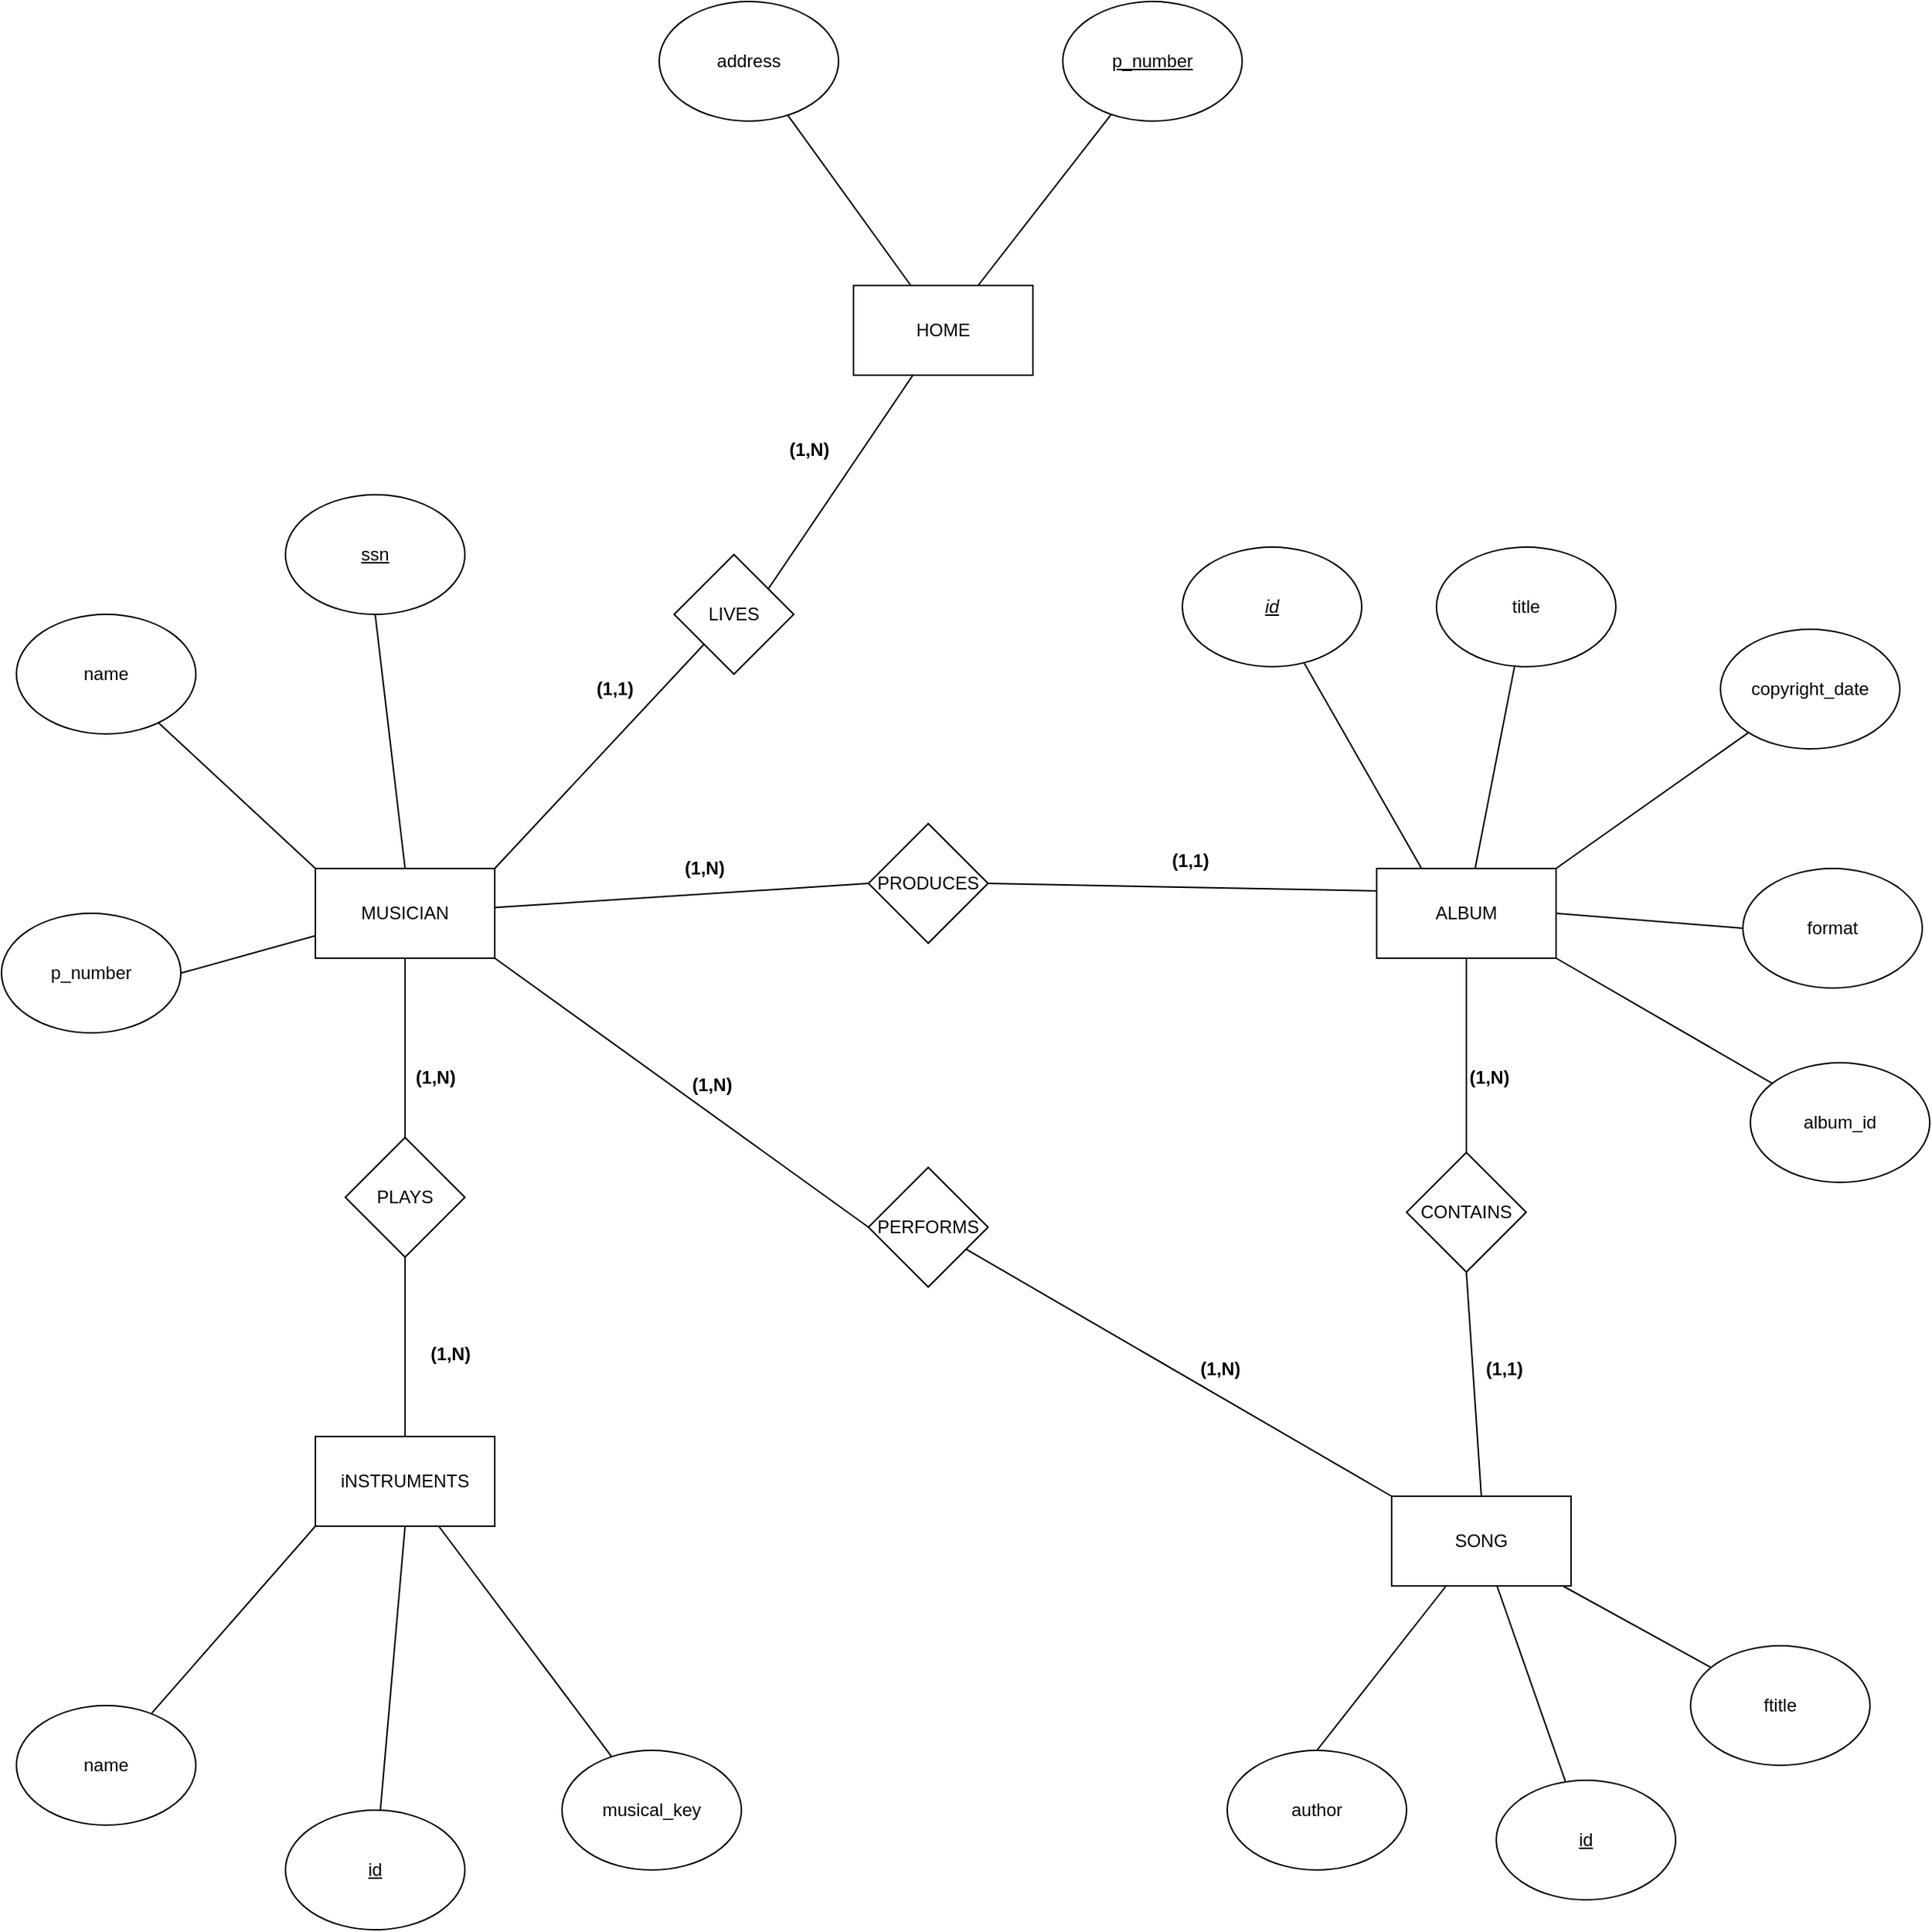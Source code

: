 <mxfile version="20.3.6" type="github">
  <diagram id="R2lEEEUBdFMjLlhIrx00" name="Page-1">
    <mxGraphModel dx="1418" dy="3487" grid="1" gridSize="10" guides="1" tooltips="1" connect="1" arrows="1" fold="1" page="1" pageScale="1" pageWidth="850" pageHeight="1100" math="0" shadow="0" extFonts="Permanent Marker^https://fonts.googleapis.com/css?family=Permanent+Marker">
      <root>
        <mxCell id="0" />
        <mxCell id="1" parent="0" />
        <mxCell id="kwqhG4PS2v1R5lWYLXFU-1" value="MUSICIAN" style="rounded=0;whiteSpace=wrap;html=1;" vertex="1" parent="1">
          <mxGeometry x="260" y="-840" width="120" height="60" as="geometry" />
        </mxCell>
        <mxCell id="kwqhG4PS2v1R5lWYLXFU-4" value="name" style="ellipse;whiteSpace=wrap;html=1;" vertex="1" parent="1">
          <mxGeometry x="60" y="-1010" width="120" height="80" as="geometry" />
        </mxCell>
        <mxCell id="kwqhG4PS2v1R5lWYLXFU-5" value="&lt;u&gt;ssn&lt;/u&gt;" style="ellipse;whiteSpace=wrap;html=1;" vertex="1" parent="1">
          <mxGeometry x="240" y="-1090" width="120" height="80" as="geometry" />
        </mxCell>
        <mxCell id="kwqhG4PS2v1R5lWYLXFU-7" value="PLAYS" style="rhombus;whiteSpace=wrap;html=1;" vertex="1" parent="1">
          <mxGeometry x="280" y="-660" width="80" height="80" as="geometry" />
        </mxCell>
        <mxCell id="kwqhG4PS2v1R5lWYLXFU-8" value="iNSTRUMENTS" style="rounded=0;whiteSpace=wrap;html=1;" vertex="1" parent="1">
          <mxGeometry x="260" y="-460" width="120" height="60" as="geometry" />
        </mxCell>
        <mxCell id="kwqhG4PS2v1R5lWYLXFU-11" value="musical_key" style="ellipse;whiteSpace=wrap;html=1;" vertex="1" parent="1">
          <mxGeometry x="425" y="-250" width="120" height="80" as="geometry" />
        </mxCell>
        <mxCell id="kwqhG4PS2v1R5lWYLXFU-12" value="&lt;u&gt;id&lt;/u&gt;" style="ellipse;whiteSpace=wrap;html=1;" vertex="1" parent="1">
          <mxGeometry x="240" y="-210" width="120" height="80" as="geometry" />
        </mxCell>
        <mxCell id="kwqhG4PS2v1R5lWYLXFU-13" value="name" style="ellipse;whiteSpace=wrap;html=1;" vertex="1" parent="1">
          <mxGeometry x="60" y="-280" width="120" height="80" as="geometry" />
        </mxCell>
        <mxCell id="kwqhG4PS2v1R5lWYLXFU-14" value="p_number" style="ellipse;whiteSpace=wrap;html=1;" vertex="1" parent="1">
          <mxGeometry x="50" y="-810" width="120" height="80" as="geometry" />
        </mxCell>
        <mxCell id="kwqhG4PS2v1R5lWYLXFU-15" value="LIVES" style="rhombus;whiteSpace=wrap;html=1;" vertex="1" parent="1">
          <mxGeometry x="500" y="-1050" width="80" height="80" as="geometry" />
        </mxCell>
        <mxCell id="kwqhG4PS2v1R5lWYLXFU-16" value="HOME" style="rounded=0;whiteSpace=wrap;html=1;" vertex="1" parent="1">
          <mxGeometry x="620" y="-1230" width="120" height="60" as="geometry" />
        </mxCell>
        <mxCell id="kwqhG4PS2v1R5lWYLXFU-17" value="&lt;u&gt;p_number&lt;/u&gt;" style="ellipse;whiteSpace=wrap;html=1;" vertex="1" parent="1">
          <mxGeometry x="760" y="-1420" width="120" height="80" as="geometry" />
        </mxCell>
        <mxCell id="kwqhG4PS2v1R5lWYLXFU-18" value="address" style="ellipse;whiteSpace=wrap;html=1;" vertex="1" parent="1">
          <mxGeometry x="490" y="-1420" width="120" height="80" as="geometry" />
        </mxCell>
        <mxCell id="kwqhG4PS2v1R5lWYLXFU-19" value="" style="endArrow=none;html=1;rounded=0;exitX=1;exitY=0.5;exitDx=0;exitDy=0;entryX=0;entryY=0.75;entryDx=0;entryDy=0;" edge="1" parent="1" source="kwqhG4PS2v1R5lWYLXFU-14" target="kwqhG4PS2v1R5lWYLXFU-1">
          <mxGeometry width="50" height="50" relative="1" as="geometry">
            <mxPoint x="380" y="-710" as="sourcePoint" />
            <mxPoint x="430" y="-760" as="targetPoint" />
          </mxGeometry>
        </mxCell>
        <mxCell id="kwqhG4PS2v1R5lWYLXFU-20" value="" style="endArrow=none;html=1;rounded=0;exitX=0;exitY=0;exitDx=0;exitDy=0;" edge="1" parent="1" source="kwqhG4PS2v1R5lWYLXFU-1" target="kwqhG4PS2v1R5lWYLXFU-4">
          <mxGeometry width="50" height="50" relative="1" as="geometry">
            <mxPoint x="210" y="-850" as="sourcePoint" />
            <mxPoint x="180" y="-960" as="targetPoint" />
          </mxGeometry>
        </mxCell>
        <mxCell id="kwqhG4PS2v1R5lWYLXFU-21" value="" style="endArrow=none;html=1;rounded=0;entryX=0.5;entryY=1;entryDx=0;entryDy=0;exitX=0.5;exitY=0;exitDx=0;exitDy=0;" edge="1" parent="1" source="kwqhG4PS2v1R5lWYLXFU-1" target="kwqhG4PS2v1R5lWYLXFU-5">
          <mxGeometry width="50" height="50" relative="1" as="geometry">
            <mxPoint x="400" y="-690" as="sourcePoint" />
            <mxPoint x="450" y="-740" as="targetPoint" />
          </mxGeometry>
        </mxCell>
        <mxCell id="kwqhG4PS2v1R5lWYLXFU-22" value="" style="endArrow=none;html=1;rounded=0;entryX=1;entryY=0;entryDx=0;entryDy=0;exitX=0;exitY=1;exitDx=0;exitDy=0;" edge="1" parent="1" source="kwqhG4PS2v1R5lWYLXFU-15" target="kwqhG4PS2v1R5lWYLXFU-1">
          <mxGeometry width="50" height="50" relative="1" as="geometry">
            <mxPoint x="410" y="-680" as="sourcePoint" />
            <mxPoint x="460" y="-730" as="targetPoint" />
          </mxGeometry>
        </mxCell>
        <mxCell id="kwqhG4PS2v1R5lWYLXFU-23" value="" style="endArrow=none;html=1;rounded=0;exitX=0.79;exitY=0.283;exitDx=0;exitDy=0;exitPerimeter=0;" edge="1" parent="1" source="kwqhG4PS2v1R5lWYLXFU-15" target="kwqhG4PS2v1R5lWYLXFU-16">
          <mxGeometry width="50" height="50" relative="1" as="geometry">
            <mxPoint x="420" y="-670" as="sourcePoint" />
            <mxPoint x="470" y="-720" as="targetPoint" />
          </mxGeometry>
        </mxCell>
        <mxCell id="kwqhG4PS2v1R5lWYLXFU-24" value="" style="endArrow=none;html=1;rounded=0;entryX=0.5;entryY=1;entryDx=0;entryDy=0;" edge="1" parent="1" source="kwqhG4PS2v1R5lWYLXFU-7" target="kwqhG4PS2v1R5lWYLXFU-1">
          <mxGeometry width="50" height="50" relative="1" as="geometry">
            <mxPoint x="430" y="-660" as="sourcePoint" />
            <mxPoint x="480" y="-710" as="targetPoint" />
          </mxGeometry>
        </mxCell>
        <mxCell id="kwqhG4PS2v1R5lWYLXFU-25" value="" style="endArrow=none;html=1;rounded=0;entryX=0.5;entryY=1;entryDx=0;entryDy=0;exitX=0.5;exitY=0;exitDx=0;exitDy=0;" edge="1" parent="1" source="kwqhG4PS2v1R5lWYLXFU-8" target="kwqhG4PS2v1R5lWYLXFU-7">
          <mxGeometry width="50" height="50" relative="1" as="geometry">
            <mxPoint x="440" y="-650" as="sourcePoint" />
            <mxPoint x="490" y="-700" as="targetPoint" />
          </mxGeometry>
        </mxCell>
        <mxCell id="kwqhG4PS2v1R5lWYLXFU-26" value="" style="endArrow=none;html=1;rounded=0;entryX=0;entryY=1;entryDx=0;entryDy=0;" edge="1" parent="1" source="kwqhG4PS2v1R5lWYLXFU-13" target="kwqhG4PS2v1R5lWYLXFU-8">
          <mxGeometry width="50" height="50" relative="1" as="geometry">
            <mxPoint x="450" y="-640" as="sourcePoint" />
            <mxPoint x="500" y="-690" as="targetPoint" />
          </mxGeometry>
        </mxCell>
        <mxCell id="kwqhG4PS2v1R5lWYLXFU-27" value="" style="endArrow=none;html=1;rounded=0;exitX=0.5;exitY=1;exitDx=0;exitDy=0;" edge="1" parent="1" source="kwqhG4PS2v1R5lWYLXFU-8" target="kwqhG4PS2v1R5lWYLXFU-12">
          <mxGeometry width="50" height="50" relative="1" as="geometry">
            <mxPoint x="460" y="-630" as="sourcePoint" />
            <mxPoint x="510" y="-680" as="targetPoint" />
          </mxGeometry>
        </mxCell>
        <mxCell id="kwqhG4PS2v1R5lWYLXFU-28" value="" style="endArrow=none;html=1;rounded=0;" edge="1" parent="1" source="kwqhG4PS2v1R5lWYLXFU-8" target="kwqhG4PS2v1R5lWYLXFU-11">
          <mxGeometry width="50" height="50" relative="1" as="geometry">
            <mxPoint x="470" y="-620" as="sourcePoint" />
            <mxPoint x="520" y="-670" as="targetPoint" />
          </mxGeometry>
        </mxCell>
        <mxCell id="kwqhG4PS2v1R5lWYLXFU-29" value="" style="endArrow=none;html=1;rounded=0;" edge="1" parent="1" source="kwqhG4PS2v1R5lWYLXFU-16" target="kwqhG4PS2v1R5lWYLXFU-18">
          <mxGeometry width="50" height="50" relative="1" as="geometry">
            <mxPoint x="480" y="-610" as="sourcePoint" />
            <mxPoint x="530" y="-660" as="targetPoint" />
          </mxGeometry>
        </mxCell>
        <mxCell id="kwqhG4PS2v1R5lWYLXFU-30" value="" style="endArrow=none;html=1;rounded=0;" edge="1" parent="1" source="kwqhG4PS2v1R5lWYLXFU-16" target="kwqhG4PS2v1R5lWYLXFU-17">
          <mxGeometry width="50" height="50" relative="1" as="geometry">
            <mxPoint x="490" y="-600" as="sourcePoint" />
            <mxPoint x="540" y="-650" as="targetPoint" />
          </mxGeometry>
        </mxCell>
        <mxCell id="kwqhG4PS2v1R5lWYLXFU-33" value="&lt;b&gt;(1,1)&lt;/b&gt;" style="text;html=1;align=center;verticalAlign=middle;resizable=0;points=[];autosize=1;strokeColor=none;fillColor=none;" vertex="1" parent="1">
          <mxGeometry x="435" y="-975" width="50" height="30" as="geometry" />
        </mxCell>
        <mxCell id="kwqhG4PS2v1R5lWYLXFU-34" value="&lt;b&gt;(1,N)&lt;/b&gt;" style="text;html=1;align=center;verticalAlign=middle;resizable=0;points=[];autosize=1;strokeColor=none;fillColor=none;" vertex="1" parent="1">
          <mxGeometry x="565" y="-1135" width="50" height="30" as="geometry" />
        </mxCell>
        <mxCell id="kwqhG4PS2v1R5lWYLXFU-35" value="&lt;b&gt;(1,N)&lt;/b&gt;" style="text;html=1;align=center;verticalAlign=middle;resizable=0;points=[];autosize=1;strokeColor=none;fillColor=none;" vertex="1" parent="1">
          <mxGeometry x="315" y="-715" width="50" height="30" as="geometry" />
        </mxCell>
        <mxCell id="kwqhG4PS2v1R5lWYLXFU-36" value="&lt;b&gt;(1,N)&lt;/b&gt;" style="text;html=1;align=center;verticalAlign=middle;resizable=0;points=[];autosize=1;strokeColor=none;fillColor=none;" vertex="1" parent="1">
          <mxGeometry x="325" y="-530" width="50" height="30" as="geometry" />
        </mxCell>
        <mxCell id="kwqhG4PS2v1R5lWYLXFU-37" value="SONG" style="rounded=0;whiteSpace=wrap;html=1;" vertex="1" parent="1">
          <mxGeometry x="980" y="-420" width="120" height="60" as="geometry" />
        </mxCell>
        <mxCell id="kwqhG4PS2v1R5lWYLXFU-38" value="ALBUM" style="rounded=0;whiteSpace=wrap;html=1;" vertex="1" parent="1">
          <mxGeometry x="970" y="-840" width="120" height="60" as="geometry" />
        </mxCell>
        <mxCell id="kwqhG4PS2v1R5lWYLXFU-39" value="album_id" style="ellipse;whiteSpace=wrap;html=1;" vertex="1" parent="1">
          <mxGeometry x="1220" y="-710" width="120" height="80" as="geometry" />
        </mxCell>
        <mxCell id="kwqhG4PS2v1R5lWYLXFU-40" value="format" style="ellipse;whiteSpace=wrap;html=1;" vertex="1" parent="1">
          <mxGeometry x="1215" y="-840" width="120" height="80" as="geometry" />
        </mxCell>
        <mxCell id="kwqhG4PS2v1R5lWYLXFU-41" value="copyright_date" style="ellipse;whiteSpace=wrap;html=1;" vertex="1" parent="1">
          <mxGeometry x="1200" y="-1000" width="120" height="80" as="geometry" />
        </mxCell>
        <mxCell id="kwqhG4PS2v1R5lWYLXFU-42" value="title" style="ellipse;whiteSpace=wrap;html=1;" vertex="1" parent="1">
          <mxGeometry x="1010" y="-1055" width="120" height="80" as="geometry" />
        </mxCell>
        <mxCell id="kwqhG4PS2v1R5lWYLXFU-43" value="&lt;u&gt;&lt;i&gt;id&lt;/i&gt;&lt;/u&gt;" style="ellipse;whiteSpace=wrap;html=1;" vertex="1" parent="1">
          <mxGeometry x="840" y="-1055" width="120" height="80" as="geometry" />
        </mxCell>
        <mxCell id="kwqhG4PS2v1R5lWYLXFU-44" value="ftitle" style="ellipse;whiteSpace=wrap;html=1;" vertex="1" parent="1">
          <mxGeometry x="1180" y="-320" width="120" height="80" as="geometry" />
        </mxCell>
        <mxCell id="kwqhG4PS2v1R5lWYLXFU-45" value="author" style="ellipse;whiteSpace=wrap;html=1;" vertex="1" parent="1">
          <mxGeometry x="870" y="-250" width="120" height="80" as="geometry" />
        </mxCell>
        <mxCell id="kwqhG4PS2v1R5lWYLXFU-46" value="CONTAINS" style="rhombus;whiteSpace=wrap;html=1;" vertex="1" parent="1">
          <mxGeometry x="990" y="-650" width="80" height="80" as="geometry" />
        </mxCell>
        <mxCell id="kwqhG4PS2v1R5lWYLXFU-47" value="" style="endArrow=none;html=1;rounded=0;exitX=0.25;exitY=0;exitDx=0;exitDy=0;" edge="1" parent="1" source="kwqhG4PS2v1R5lWYLXFU-38" target="kwqhG4PS2v1R5lWYLXFU-43">
          <mxGeometry width="50" height="50" relative="1" as="geometry">
            <mxPoint x="790" y="-610" as="sourcePoint" />
            <mxPoint x="840" y="-660" as="targetPoint" />
          </mxGeometry>
        </mxCell>
        <mxCell id="kwqhG4PS2v1R5lWYLXFU-48" value="" style="endArrow=none;html=1;rounded=0;" edge="1" parent="1" source="kwqhG4PS2v1R5lWYLXFU-38" target="kwqhG4PS2v1R5lWYLXFU-42">
          <mxGeometry width="50" height="50" relative="1" as="geometry">
            <mxPoint x="800" y="-600" as="sourcePoint" />
            <mxPoint x="850" y="-650" as="targetPoint" />
          </mxGeometry>
        </mxCell>
        <mxCell id="kwqhG4PS2v1R5lWYLXFU-49" value="" style="endArrow=none;html=1;rounded=0;exitX=1;exitY=0;exitDx=0;exitDy=0;" edge="1" parent="1" source="kwqhG4PS2v1R5lWYLXFU-38" target="kwqhG4PS2v1R5lWYLXFU-41">
          <mxGeometry width="50" height="50" relative="1" as="geometry">
            <mxPoint x="810" y="-590" as="sourcePoint" />
            <mxPoint x="860" y="-640" as="targetPoint" />
          </mxGeometry>
        </mxCell>
        <mxCell id="kwqhG4PS2v1R5lWYLXFU-50" value="" style="endArrow=none;html=1;rounded=0;entryX=0;entryY=0.5;entryDx=0;entryDy=0;exitX=1;exitY=0.5;exitDx=0;exitDy=0;" edge="1" parent="1" source="kwqhG4PS2v1R5lWYLXFU-38" target="kwqhG4PS2v1R5lWYLXFU-40">
          <mxGeometry width="50" height="50" relative="1" as="geometry">
            <mxPoint x="820" y="-580" as="sourcePoint" />
            <mxPoint x="870" y="-630" as="targetPoint" />
          </mxGeometry>
        </mxCell>
        <mxCell id="kwqhG4PS2v1R5lWYLXFU-51" value="" style="endArrow=none;html=1;rounded=0;entryX=1;entryY=1;entryDx=0;entryDy=0;" edge="1" parent="1" source="kwqhG4PS2v1R5lWYLXFU-39" target="kwqhG4PS2v1R5lWYLXFU-38">
          <mxGeometry width="50" height="50" relative="1" as="geometry">
            <mxPoint x="830" y="-570" as="sourcePoint" />
            <mxPoint x="880" y="-620" as="targetPoint" />
          </mxGeometry>
        </mxCell>
        <mxCell id="kwqhG4PS2v1R5lWYLXFU-52" value="" style="endArrow=none;html=1;rounded=0;entryX=0.5;entryY=1;entryDx=0;entryDy=0;" edge="1" parent="1" source="kwqhG4PS2v1R5lWYLXFU-46" target="kwqhG4PS2v1R5lWYLXFU-38">
          <mxGeometry width="50" height="50" relative="1" as="geometry">
            <mxPoint x="840" y="-560" as="sourcePoint" />
            <mxPoint x="890" y="-610" as="targetPoint" />
          </mxGeometry>
        </mxCell>
        <mxCell id="kwqhG4PS2v1R5lWYLXFU-53" value="" style="endArrow=none;html=1;rounded=0;entryX=0.5;entryY=1;entryDx=0;entryDy=0;exitX=0.5;exitY=0;exitDx=0;exitDy=0;" edge="1" parent="1" source="kwqhG4PS2v1R5lWYLXFU-37" target="kwqhG4PS2v1R5lWYLXFU-46">
          <mxGeometry width="50" height="50" relative="1" as="geometry">
            <mxPoint x="850" y="-550" as="sourcePoint" />
            <mxPoint x="900" y="-600" as="targetPoint" />
          </mxGeometry>
        </mxCell>
        <mxCell id="kwqhG4PS2v1R5lWYLXFU-54" value="" style="endArrow=none;html=1;rounded=0;exitX=0;exitY=0;exitDx=0;exitDy=0;" edge="1" parent="1" source="kwqhG4PS2v1R5lWYLXFU-37" target="kwqhG4PS2v1R5lWYLXFU-63">
          <mxGeometry width="50" height="50" relative="1" as="geometry">
            <mxPoint x="655" y="-350" as="sourcePoint" />
            <mxPoint x="705" y="-400" as="targetPoint" />
          </mxGeometry>
        </mxCell>
        <mxCell id="kwqhG4PS2v1R5lWYLXFU-55" value="" style="endArrow=none;html=1;rounded=0;entryX=0;entryY=0.5;entryDx=0;entryDy=0;exitX=1;exitY=1;exitDx=0;exitDy=0;" edge="1" parent="1" source="kwqhG4PS2v1R5lWYLXFU-1" target="kwqhG4PS2v1R5lWYLXFU-63">
          <mxGeometry width="50" height="50" relative="1" as="geometry">
            <mxPoint x="540" y="-400" as="sourcePoint" />
            <mxPoint x="590" y="-450" as="targetPoint" />
          </mxGeometry>
        </mxCell>
        <mxCell id="kwqhG4PS2v1R5lWYLXFU-56" value="" style="endArrow=none;html=1;rounded=0;" edge="1" parent="1" source="kwqhG4PS2v1R5lWYLXFU-62" target="kwqhG4PS2v1R5lWYLXFU-37">
          <mxGeometry width="50" height="50" relative="1" as="geometry">
            <mxPoint x="880" y="-520" as="sourcePoint" />
            <mxPoint x="930" y="-570" as="targetPoint" />
          </mxGeometry>
        </mxCell>
        <mxCell id="kwqhG4PS2v1R5lWYLXFU-57" value="" style="endArrow=none;html=1;rounded=0;" edge="1" parent="1" source="kwqhG4PS2v1R5lWYLXFU-37" target="kwqhG4PS2v1R5lWYLXFU-44">
          <mxGeometry width="50" height="50" relative="1" as="geometry">
            <mxPoint x="890" y="-510" as="sourcePoint" />
            <mxPoint x="940" y="-560" as="targetPoint" />
          </mxGeometry>
        </mxCell>
        <mxCell id="kwqhG4PS2v1R5lWYLXFU-58" value="" style="endArrow=none;html=1;rounded=0;entryX=0.5;entryY=0;entryDx=0;entryDy=0;" edge="1" parent="1" source="kwqhG4PS2v1R5lWYLXFU-37" target="kwqhG4PS2v1R5lWYLXFU-45">
          <mxGeometry width="50" height="50" relative="1" as="geometry">
            <mxPoint x="900" y="-500" as="sourcePoint" />
            <mxPoint x="950" y="-550" as="targetPoint" />
          </mxGeometry>
        </mxCell>
        <mxCell id="kwqhG4PS2v1R5lWYLXFU-59" value="&lt;b&gt;(1,1)&lt;/b&gt;" style="text;html=1;align=center;verticalAlign=middle;resizable=0;points=[];autosize=1;strokeColor=none;fillColor=none;" vertex="1" parent="1">
          <mxGeometry x="1030" y="-520" width="50" height="30" as="geometry" />
        </mxCell>
        <mxCell id="kwqhG4PS2v1R5lWYLXFU-60" value="&lt;b&gt;(1,N)&lt;/b&gt;" style="text;html=1;align=center;verticalAlign=middle;resizable=0;points=[];autosize=1;strokeColor=none;fillColor=none;" vertex="1" parent="1">
          <mxGeometry x="1020" y="-715" width="50" height="30" as="geometry" />
        </mxCell>
        <mxCell id="kwqhG4PS2v1R5lWYLXFU-62" value="&lt;u&gt;id&lt;/u&gt;" style="ellipse;whiteSpace=wrap;html=1;" vertex="1" parent="1">
          <mxGeometry x="1050" y="-230" width="120" height="80" as="geometry" />
        </mxCell>
        <mxCell id="kwqhG4PS2v1R5lWYLXFU-63" value="PERFORMS" style="rhombus;whiteSpace=wrap;html=1;" vertex="1" parent="1">
          <mxGeometry x="630" y="-640" width="80" height="80" as="geometry" />
        </mxCell>
        <mxCell id="kwqhG4PS2v1R5lWYLXFU-64" value="&lt;b&gt;(1,N)&lt;/b&gt;" style="text;html=1;align=center;verticalAlign=middle;resizable=0;points=[];autosize=1;strokeColor=none;fillColor=none;" vertex="1" parent="1">
          <mxGeometry x="500" y="-710" width="50" height="30" as="geometry" />
        </mxCell>
        <mxCell id="kwqhG4PS2v1R5lWYLXFU-65" value="&lt;b&gt;(1,N)&lt;/b&gt;" style="text;html=1;align=center;verticalAlign=middle;resizable=0;points=[];autosize=1;strokeColor=none;fillColor=none;" vertex="1" parent="1">
          <mxGeometry x="840" y="-520" width="50" height="30" as="geometry" />
        </mxCell>
        <mxCell id="kwqhG4PS2v1R5lWYLXFU-66" value="PRODUCES" style="rhombus;whiteSpace=wrap;html=1;" vertex="1" parent="1">
          <mxGeometry x="630" y="-870" width="80" height="80" as="geometry" />
        </mxCell>
        <mxCell id="kwqhG4PS2v1R5lWYLXFU-67" value="" style="endArrow=none;html=1;rounded=0;entryX=0;entryY=0.5;entryDx=0;entryDy=0;" edge="1" parent="1" source="kwqhG4PS2v1R5lWYLXFU-1" target="kwqhG4PS2v1R5lWYLXFU-66">
          <mxGeometry width="50" height="50" relative="1" as="geometry">
            <mxPoint x="690" y="-610" as="sourcePoint" />
            <mxPoint x="740" y="-660" as="targetPoint" />
          </mxGeometry>
        </mxCell>
        <mxCell id="kwqhG4PS2v1R5lWYLXFU-68" value="" style="endArrow=none;html=1;rounded=0;entryX=0;entryY=0.25;entryDx=0;entryDy=0;exitX=1;exitY=0.5;exitDx=0;exitDy=0;" edge="1" parent="1" source="kwqhG4PS2v1R5lWYLXFU-66" target="kwqhG4PS2v1R5lWYLXFU-38">
          <mxGeometry width="50" height="50" relative="1" as="geometry">
            <mxPoint x="700" y="-600" as="sourcePoint" />
            <mxPoint x="750" y="-650" as="targetPoint" />
          </mxGeometry>
        </mxCell>
        <mxCell id="kwqhG4PS2v1R5lWYLXFU-69" value="&lt;b&gt;(1,N)&lt;/b&gt;" style="text;html=1;align=center;verticalAlign=middle;resizable=0;points=[];autosize=1;strokeColor=none;fillColor=none;" vertex="1" parent="1">
          <mxGeometry x="495" y="-855" width="50" height="30" as="geometry" />
        </mxCell>
        <mxCell id="kwqhG4PS2v1R5lWYLXFU-70" value="&lt;b&gt;(1,1)&lt;/b&gt;" style="text;html=1;align=center;verticalAlign=middle;resizable=0;points=[];autosize=1;strokeColor=none;fillColor=none;" vertex="1" parent="1">
          <mxGeometry x="820" y="-860" width="50" height="30" as="geometry" />
        </mxCell>
      </root>
    </mxGraphModel>
  </diagram>
</mxfile>
